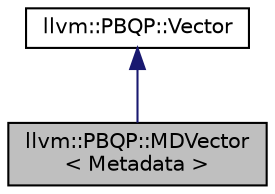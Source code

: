 digraph "llvm::PBQP::MDVector&lt; Metadata &gt;"
{
 // LATEX_PDF_SIZE
  bgcolor="transparent";
  edge [fontname="Helvetica",fontsize="10",labelfontname="Helvetica",labelfontsize="10"];
  node [fontname="Helvetica",fontsize="10",shape="box"];
  Node1 [label="llvm::PBQP::MDVector\l\< Metadata \>",height=0.2,width=0.4,color="black", fillcolor="grey75", style="filled", fontcolor="black",tooltip=" "];
  Node2 -> Node1 [dir="back",color="midnightblue",fontsize="10",style="solid",fontname="Helvetica"];
  Node2 [label="llvm::PBQP::Vector",height=0.2,width=0.4,color="black",URL="$classllvm_1_1PBQP_1_1Vector.html",tooltip="PBQP Vector class."];
}
